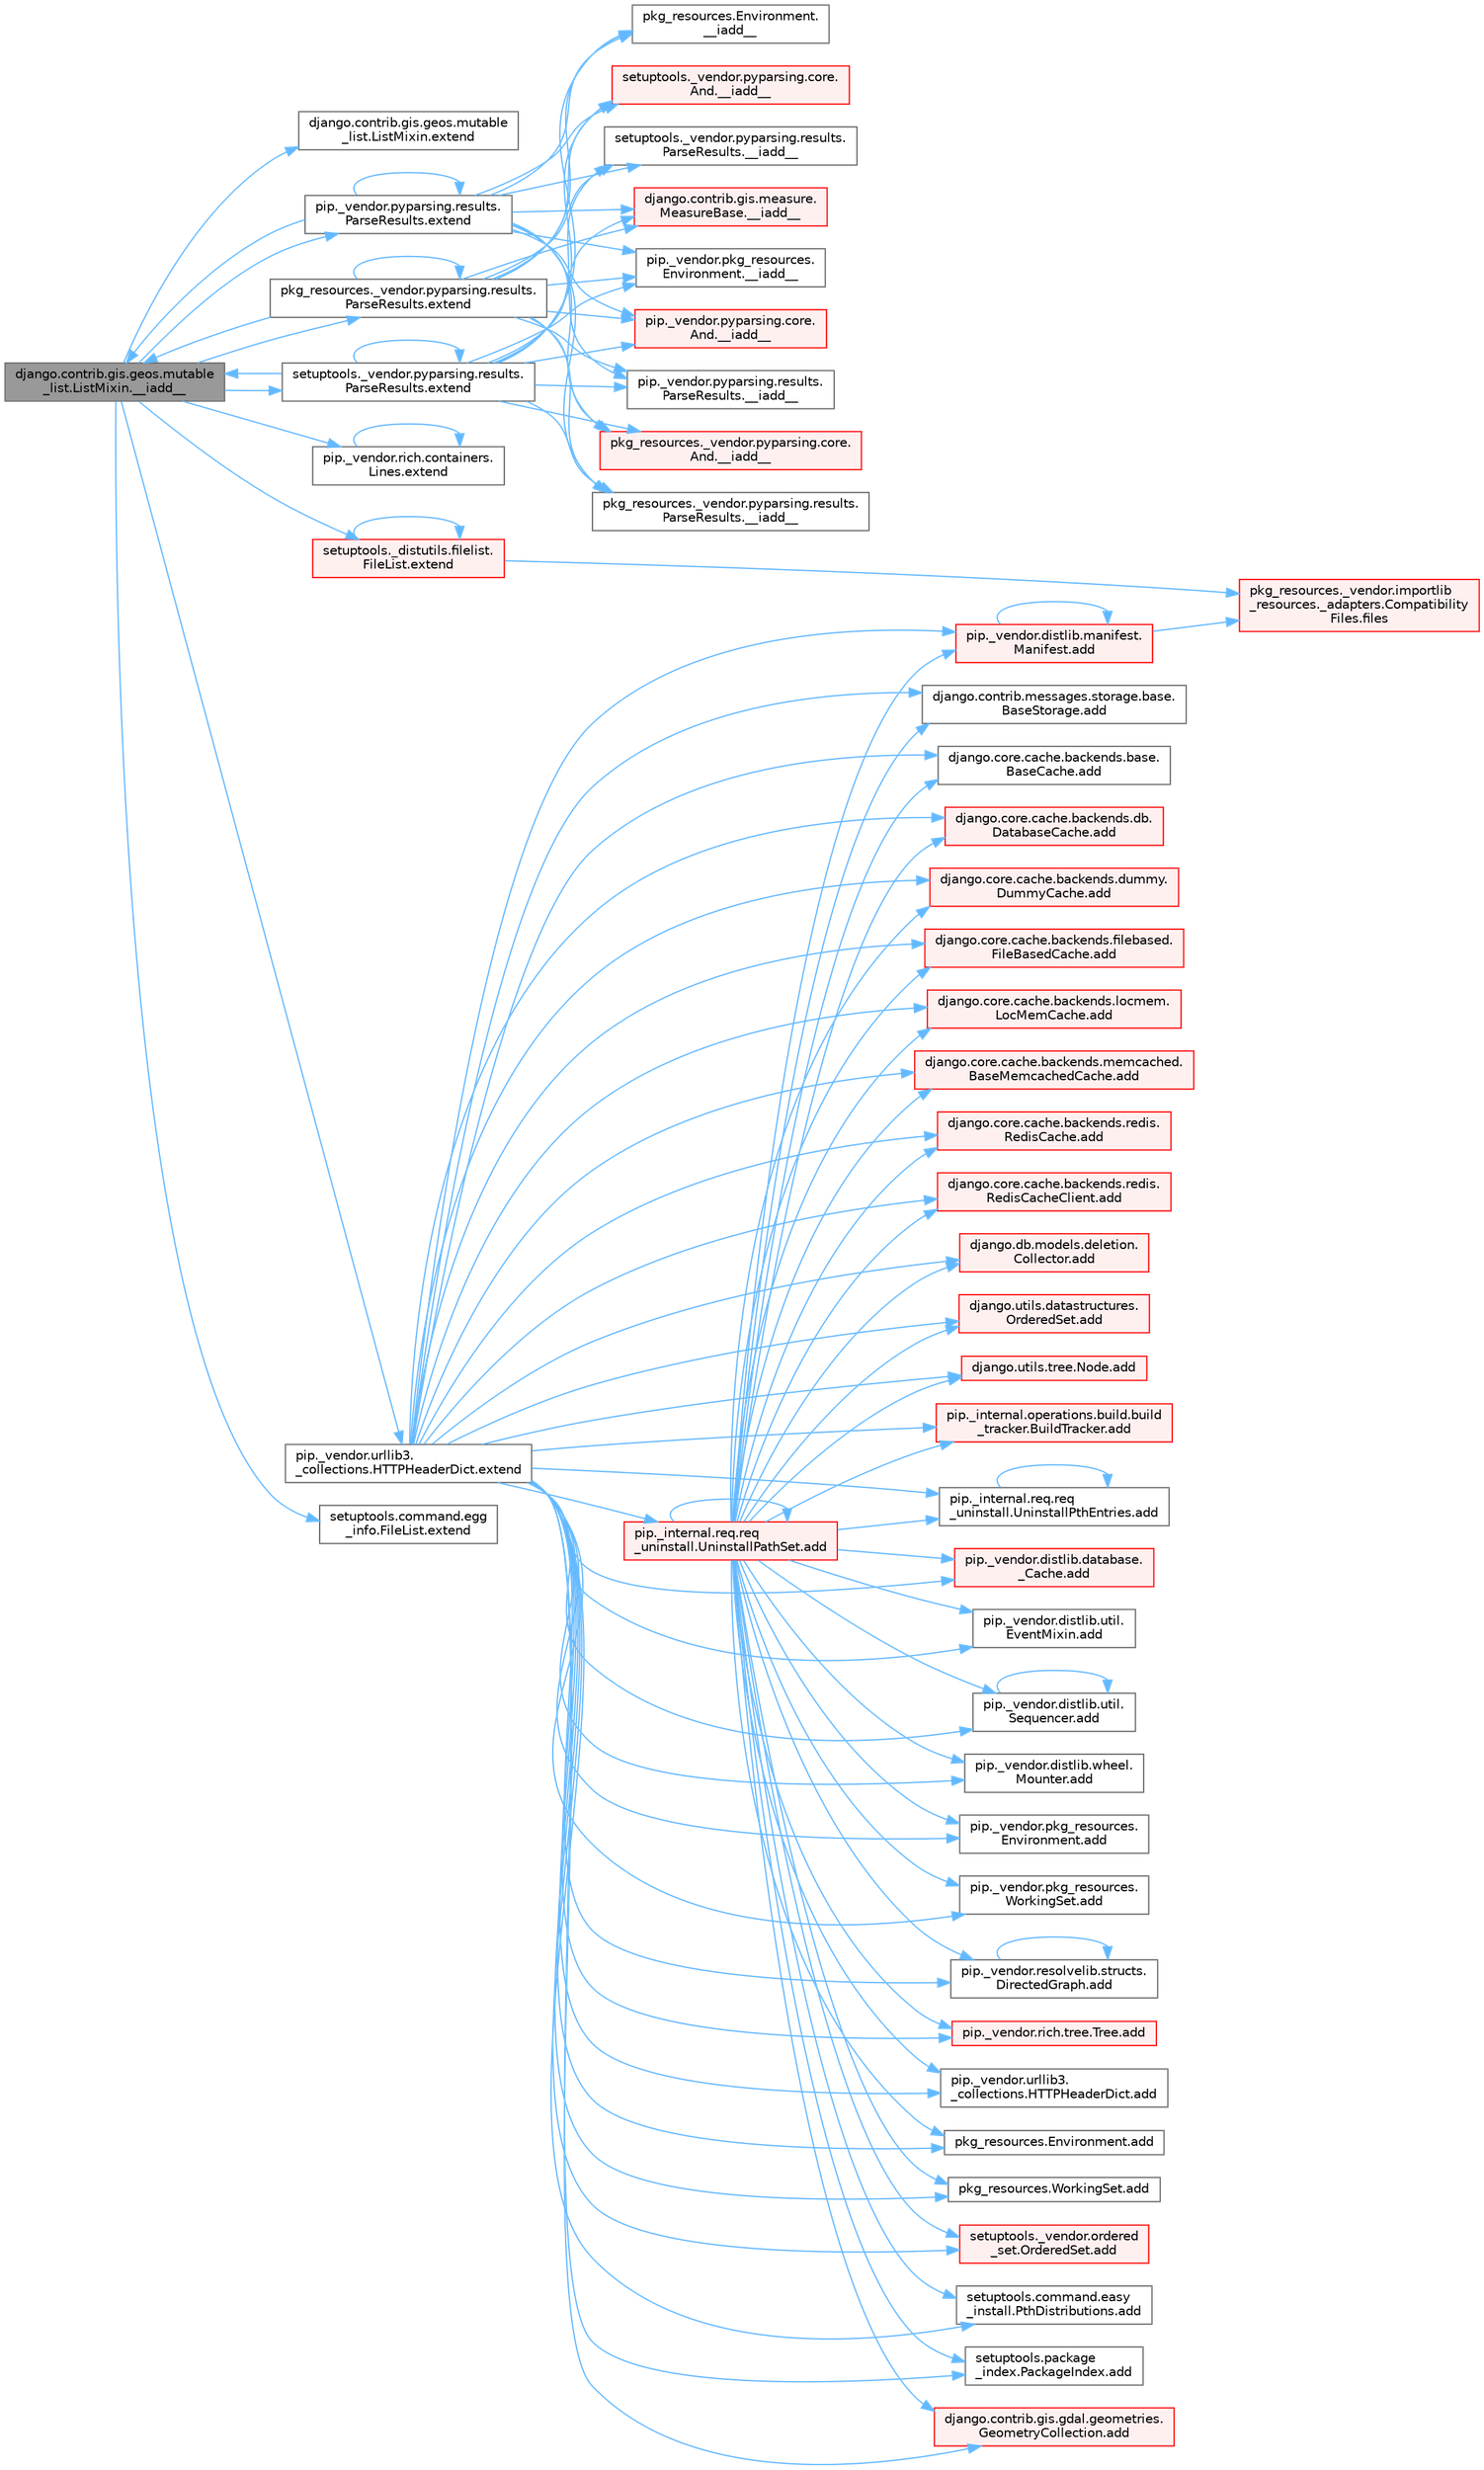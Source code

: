 digraph "django.contrib.gis.geos.mutable_list.ListMixin.__iadd__"
{
 // LATEX_PDF_SIZE
  bgcolor="transparent";
  edge [fontname=Helvetica,fontsize=10,labelfontname=Helvetica,labelfontsize=10];
  node [fontname=Helvetica,fontsize=10,shape=box,height=0.2,width=0.4];
  rankdir="LR";
  Node1 [id="Node000001",label="django.contrib.gis.geos.mutable\l_list.ListMixin.__iadd__",height=0.2,width=0.4,color="gray40", fillcolor="grey60", style="filled", fontcolor="black",tooltip=" "];
  Node1 -> Node2 [id="edge1_Node000001_Node000002",color="steelblue1",style="solid",tooltip=" "];
  Node2 [id="Node000002",label="django.contrib.gis.geos.mutable\l_list.ListMixin.extend",height=0.2,width=0.4,color="grey40", fillcolor="white", style="filled",URL="$classdjango_1_1contrib_1_1gis_1_1geos_1_1mutable__list_1_1_list_mixin.html#ac54d378ddda85375092a3504b9c41ad2",tooltip=" "];
  Node1 -> Node3 [id="edge2_Node000001_Node000003",color="steelblue1",style="solid",tooltip=" "];
  Node3 [id="Node000003",label="pip._vendor.pyparsing.results.\lParseResults.extend",height=0.2,width=0.4,color="grey40", fillcolor="white", style="filled",URL="$classpip_1_1__vendor_1_1pyparsing_1_1results_1_1_parse_results.html#a3a8a69368a4bca23dd54b356a2a06946",tooltip=" "];
  Node3 -> Node1 [id="edge3_Node000003_Node000001",color="steelblue1",style="solid",tooltip=" "];
  Node3 -> Node4 [id="edge4_Node000003_Node000004",color="steelblue1",style="solid",tooltip=" "];
  Node4 [id="Node000004",label="django.contrib.gis.measure.\lMeasureBase.__iadd__",height=0.2,width=0.4,color="red", fillcolor="#FFF0F0", style="filled",URL="$classdjango_1_1contrib_1_1gis_1_1measure_1_1_measure_base.html#a58f2a532d916d224af35818fba5771a2",tooltip=" "];
  Node3 -> Node6 [id="edge5_Node000003_Node000006",color="steelblue1",style="solid",tooltip=" "];
  Node6 [id="Node000006",label="pip._vendor.pkg_resources.\lEnvironment.__iadd__",height=0.2,width=0.4,color="grey40", fillcolor="white", style="filled",URL="$classpip_1_1__vendor_1_1pkg__resources_1_1_environment.html#ad20961b8c74bd2062f0ed04410bedcfd",tooltip=" "];
  Node3 -> Node7 [id="edge6_Node000003_Node000007",color="steelblue1",style="solid",tooltip=" "];
  Node7 [id="Node000007",label="pip._vendor.pyparsing.core.\lAnd.__iadd__",height=0.2,width=0.4,color="red", fillcolor="#FFF0F0", style="filled",URL="$classpip_1_1__vendor_1_1pyparsing_1_1core_1_1_and.html#a95acc8d227938acc37737c38dedc21ae",tooltip=" "];
  Node3 -> Node2712 [id="edge7_Node000003_Node002712",color="steelblue1",style="solid",tooltip=" "];
  Node2712 [id="Node002712",label="pip._vendor.pyparsing.results.\lParseResults.__iadd__",height=0.2,width=0.4,color="grey40", fillcolor="white", style="filled",URL="$classpip_1_1__vendor_1_1pyparsing_1_1results_1_1_parse_results.html#a5a1794a98ea668c5b21980337a68fbbb",tooltip=" "];
  Node3 -> Node2713 [id="edge8_Node000003_Node002713",color="steelblue1",style="solid",tooltip=" "];
  Node2713 [id="Node002713",label="pkg_resources._vendor.pyparsing.core.\lAnd.__iadd__",height=0.2,width=0.4,color="red", fillcolor="#FFF0F0", style="filled",URL="$classpkg__resources_1_1__vendor_1_1pyparsing_1_1core_1_1_and.html#a3518d567360a52cd23673c05d57da5ec",tooltip=" "];
  Node3 -> Node2714 [id="edge9_Node000003_Node002714",color="steelblue1",style="solid",tooltip=" "];
  Node2714 [id="Node002714",label="pkg_resources._vendor.pyparsing.results.\lParseResults.__iadd__",height=0.2,width=0.4,color="grey40", fillcolor="white", style="filled",URL="$classpkg__resources_1_1__vendor_1_1pyparsing_1_1results_1_1_parse_results.html#a8aa2d12449420e7f4a54011c4bbb2d0e",tooltip=" "];
  Node3 -> Node2715 [id="edge10_Node000003_Node002715",color="steelblue1",style="solid",tooltip=" "];
  Node2715 [id="Node002715",label="pkg_resources.Environment.\l__iadd__",height=0.2,width=0.4,color="grey40", fillcolor="white", style="filled",URL="$classpkg__resources_1_1_environment.html#af18a0f6e017fc13be08ef933dac3627f",tooltip=" "];
  Node3 -> Node2716 [id="edge11_Node000003_Node002716",color="steelblue1",style="solid",tooltip=" "];
  Node2716 [id="Node002716",label="setuptools._vendor.pyparsing.core.\lAnd.__iadd__",height=0.2,width=0.4,color="red", fillcolor="#FFF0F0", style="filled",URL="$classsetuptools_1_1__vendor_1_1pyparsing_1_1core_1_1_and.html#ae5d5acd18921d1ec46dfdb9ab9dd9a79",tooltip=" "];
  Node3 -> Node2717 [id="edge12_Node000003_Node002717",color="steelblue1",style="solid",tooltip=" "];
  Node2717 [id="Node002717",label="setuptools._vendor.pyparsing.results.\lParseResults.__iadd__",height=0.2,width=0.4,color="grey40", fillcolor="white", style="filled",URL="$classsetuptools_1_1__vendor_1_1pyparsing_1_1results_1_1_parse_results.html#ac12e7be723a8b0024d75fe36e7d33167",tooltip=" "];
  Node3 -> Node3 [id="edge13_Node000003_Node000003",color="steelblue1",style="solid",tooltip=" "];
  Node1 -> Node2421 [id="edge14_Node000001_Node002421",color="steelblue1",style="solid",tooltip=" "];
  Node2421 [id="Node002421",label="pip._vendor.rich.containers.\lLines.extend",height=0.2,width=0.4,color="grey40", fillcolor="white", style="filled",URL="$classpip_1_1__vendor_1_1rich_1_1containers_1_1_lines.html#ac2f104475218f1e94a04d898a5e634ca",tooltip=" "];
  Node2421 -> Node2421 [id="edge15_Node002421_Node002421",color="steelblue1",style="solid",tooltip=" "];
  Node1 -> Node2422 [id="edge16_Node000001_Node002422",color="steelblue1",style="solid",tooltip=" "];
  Node2422 [id="Node002422",label="pip._vendor.urllib3.\l_collections.HTTPHeaderDict.extend",height=0.2,width=0.4,color="grey40", fillcolor="white", style="filled",URL="$classpip_1_1__vendor_1_1urllib3_1_1__collections_1_1_h_t_t_p_header_dict.html#a2e1d7729c6ade1c90e37914063295d1f",tooltip=" "];
  Node2422 -> Node2423 [id="edge17_Node002422_Node002423",color="steelblue1",style="solid",tooltip=" "];
  Node2423 [id="Node002423",label="django.contrib.gis.gdal.geometries.\lGeometryCollection.add",height=0.2,width=0.4,color="red", fillcolor="#FFF0F0", style="filled",URL="$classdjango_1_1contrib_1_1gis_1_1gdal_1_1geometries_1_1_geometry_collection.html#a00c1825a411d244c854762b413ff996c",tooltip=" "];
  Node2422 -> Node885 [id="edge18_Node002422_Node000885",color="steelblue1",style="solid",tooltip=" "];
  Node885 [id="Node000885",label="django.contrib.messages.storage.base.\lBaseStorage.add",height=0.2,width=0.4,color="grey40", fillcolor="white", style="filled",URL="$classdjango_1_1contrib_1_1messages_1_1storage_1_1base_1_1_base_storage.html#aafc1151a94b34b80803c99d883ca268c",tooltip=" "];
  Node2422 -> Node2424 [id="edge19_Node002422_Node002424",color="steelblue1",style="solid",tooltip=" "];
  Node2424 [id="Node002424",label="django.core.cache.backends.base.\lBaseCache.add",height=0.2,width=0.4,color="grey40", fillcolor="white", style="filled",URL="$classdjango_1_1core_1_1cache_1_1backends_1_1base_1_1_base_cache.html#ab0cdee68050102665043193640ac006c",tooltip=" "];
  Node2422 -> Node2425 [id="edge20_Node002422_Node002425",color="steelblue1",style="solid",tooltip=" "];
  Node2425 [id="Node002425",label="django.core.cache.backends.db.\lDatabaseCache.add",height=0.2,width=0.4,color="red", fillcolor="#FFF0F0", style="filled",URL="$classdjango_1_1core_1_1cache_1_1backends_1_1db_1_1_database_cache.html#a6196dda2bfd9eca834ecd81a7a217ec4",tooltip=" "];
  Node2422 -> Node2430 [id="edge21_Node002422_Node002430",color="steelblue1",style="solid",tooltip=" "];
  Node2430 [id="Node002430",label="django.core.cache.backends.dummy.\lDummyCache.add",height=0.2,width=0.4,color="red", fillcolor="#FFF0F0", style="filled",URL="$classdjango_1_1core_1_1cache_1_1backends_1_1dummy_1_1_dummy_cache.html#adc04a4b63e4c6a4f61c832f87b9231ed",tooltip=" "];
  Node2422 -> Node2431 [id="edge22_Node002422_Node002431",color="steelblue1",style="solid",tooltip=" "];
  Node2431 [id="Node002431",label="django.core.cache.backends.filebased.\lFileBasedCache.add",height=0.2,width=0.4,color="red", fillcolor="#FFF0F0", style="filled",URL="$classdjango_1_1core_1_1cache_1_1backends_1_1filebased_1_1_file_based_cache.html#a2f380fb404bde29c82c6169465ee1391",tooltip=" "];
  Node2422 -> Node2513 [id="edge23_Node002422_Node002513",color="steelblue1",style="solid",tooltip=" "];
  Node2513 [id="Node002513",label="django.core.cache.backends.locmem.\lLocMemCache.add",height=0.2,width=0.4,color="red", fillcolor="#FFF0F0", style="filled",URL="$classdjango_1_1core_1_1cache_1_1backends_1_1locmem_1_1_loc_mem_cache.html#a6c454b0a21a7ef56bac23c2c47a767a9",tooltip=" "];
  Node2422 -> Node2514 [id="edge24_Node002422_Node002514",color="steelblue1",style="solid",tooltip=" "];
  Node2514 [id="Node002514",label="django.core.cache.backends.memcached.\lBaseMemcachedCache.add",height=0.2,width=0.4,color="red", fillcolor="#FFF0F0", style="filled",URL="$classdjango_1_1core_1_1cache_1_1backends_1_1memcached_1_1_base_memcached_cache.html#a1d7675623ea665a0ee0748173eeb0a38",tooltip=" "];
  Node2422 -> Node2515 [id="edge25_Node002422_Node002515",color="steelblue1",style="solid",tooltip=" "];
  Node2515 [id="Node002515",label="django.core.cache.backends.redis.\lRedisCache.add",height=0.2,width=0.4,color="red", fillcolor="#FFF0F0", style="filled",URL="$classdjango_1_1core_1_1cache_1_1backends_1_1redis_1_1_redis_cache.html#a5d4d6507b2a2647f876da5c964cb73c2",tooltip=" "];
  Node2422 -> Node2516 [id="edge26_Node002422_Node002516",color="steelblue1",style="solid",tooltip=" "];
  Node2516 [id="Node002516",label="django.core.cache.backends.redis.\lRedisCacheClient.add",height=0.2,width=0.4,color="red", fillcolor="#FFF0F0", style="filled",URL="$classdjango_1_1core_1_1cache_1_1backends_1_1redis_1_1_redis_cache_client.html#a38d58b9a92fa6243e62635c678251410",tooltip=" "];
  Node2422 -> Node2517 [id="edge27_Node002422_Node002517",color="steelblue1",style="solid",tooltip=" "];
  Node2517 [id="Node002517",label="django.db.models.deletion.\lCollector.add",height=0.2,width=0.4,color="red", fillcolor="#FFF0F0", style="filled",URL="$classdjango_1_1db_1_1models_1_1deletion_1_1_collector.html#a92a25e9aef2930eb72e650f4e05abd18",tooltip=" "];
  Node2422 -> Node2524 [id="edge28_Node002422_Node002524",color="steelblue1",style="solid",tooltip=" "];
  Node2524 [id="Node002524",label="django.utils.datastructures.\lOrderedSet.add",height=0.2,width=0.4,color="red", fillcolor="#FFF0F0", style="filled",URL="$classdjango_1_1utils_1_1datastructures_1_1_ordered_set.html#a33eaf365502a80c096ab49dcf92422dc",tooltip=" "];
  Node2422 -> Node2526 [id="edge29_Node002422_Node002526",color="steelblue1",style="solid",tooltip=" "];
  Node2526 [id="Node002526",label="django.utils.tree.Node.add",height=0.2,width=0.4,color="red", fillcolor="#FFF0F0", style="filled",URL="$classdjango_1_1utils_1_1tree_1_1_node.html#a2c883d105b5c9cfd32bff72c7469f18c",tooltip=" "];
  Node2422 -> Node2681 [id="edge30_Node002422_Node002681",color="steelblue1",style="solid",tooltip=" "];
  Node2681 [id="Node002681",label="pip._internal.operations.build.build\l_tracker.BuildTracker.add",height=0.2,width=0.4,color="red", fillcolor="#FFF0F0", style="filled",URL="$classpip_1_1__internal_1_1operations_1_1build_1_1build__tracker_1_1_build_tracker.html#ab715bc8c19ab37450a739be4e72cecf9",tooltip=" "];
  Node2422 -> Node2683 [id="edge31_Node002422_Node002683",color="steelblue1",style="solid",tooltip=" "];
  Node2683 [id="Node002683",label="pip._internal.req.req\l_uninstall.UninstallPathSet.add",height=0.2,width=0.4,color="red", fillcolor="#FFF0F0", style="filled",URL="$classpip_1_1__internal_1_1req_1_1req__uninstall_1_1_uninstall_path_set.html#ad34a919f45b9c89e6b0d59ec0d24ba4c",tooltip=" "];
  Node2683 -> Node2423 [id="edge32_Node002683_Node002423",color="steelblue1",style="solid",tooltip=" "];
  Node2683 -> Node885 [id="edge33_Node002683_Node000885",color="steelblue1",style="solid",tooltip=" "];
  Node2683 -> Node2424 [id="edge34_Node002683_Node002424",color="steelblue1",style="solid",tooltip=" "];
  Node2683 -> Node2425 [id="edge35_Node002683_Node002425",color="steelblue1",style="solid",tooltip=" "];
  Node2683 -> Node2430 [id="edge36_Node002683_Node002430",color="steelblue1",style="solid",tooltip=" "];
  Node2683 -> Node2431 [id="edge37_Node002683_Node002431",color="steelblue1",style="solid",tooltip=" "];
  Node2683 -> Node2513 [id="edge38_Node002683_Node002513",color="steelblue1",style="solid",tooltip=" "];
  Node2683 -> Node2514 [id="edge39_Node002683_Node002514",color="steelblue1",style="solid",tooltip=" "];
  Node2683 -> Node2515 [id="edge40_Node002683_Node002515",color="steelblue1",style="solid",tooltip=" "];
  Node2683 -> Node2516 [id="edge41_Node002683_Node002516",color="steelblue1",style="solid",tooltip=" "];
  Node2683 -> Node2517 [id="edge42_Node002683_Node002517",color="steelblue1",style="solid",tooltip=" "];
  Node2683 -> Node2524 [id="edge43_Node002683_Node002524",color="steelblue1",style="solid",tooltip=" "];
  Node2683 -> Node2526 [id="edge44_Node002683_Node002526",color="steelblue1",style="solid",tooltip=" "];
  Node2683 -> Node2681 [id="edge45_Node002683_Node002681",color="steelblue1",style="solid",tooltip=" "];
  Node2683 -> Node2683 [id="edge46_Node002683_Node002683",color="steelblue1",style="solid",tooltip=" "];
  Node2683 -> Node2685 [id="edge47_Node002683_Node002685",color="steelblue1",style="solid",tooltip=" "];
  Node2685 [id="Node002685",label="pip._internal.req.req\l_uninstall.UninstallPthEntries.add",height=0.2,width=0.4,color="grey40", fillcolor="white", style="filled",URL="$classpip_1_1__internal_1_1req_1_1req__uninstall_1_1_uninstall_pth_entries.html#a546056a6e92dc6cb8ce9606ec9f1b5a4",tooltip=" "];
  Node2685 -> Node2685 [id="edge48_Node002685_Node002685",color="steelblue1",style="solid",tooltip=" "];
  Node2683 -> Node2686 [id="edge49_Node002683_Node002686",color="steelblue1",style="solid",tooltip=" "];
  Node2686 [id="Node002686",label="pip._vendor.distlib.database.\l_Cache.add",height=0.2,width=0.4,color="red", fillcolor="#FFF0F0", style="filled",URL="$classpip_1_1__vendor_1_1distlib_1_1database_1_1___cache.html#a9d96a00152b11f1163cd2cdf6626ae08",tooltip=" "];
  Node2683 -> Node2687 [id="edge50_Node002683_Node002687",color="steelblue1",style="solid",tooltip=" "];
  Node2687 [id="Node002687",label="pip._vendor.distlib.manifest.\lManifest.add",height=0.2,width=0.4,color="red", fillcolor="#FFF0F0", style="filled",URL="$classpip_1_1__vendor_1_1distlib_1_1manifest_1_1_manifest.html#aae84ea0f83bcc2cbb7d5a31fc767120f",tooltip=" "];
  Node2687 -> Node2687 [id="edge51_Node002687_Node002687",color="steelblue1",style="solid",tooltip=" "];
  Node2687 -> Node1185 [id="edge52_Node002687_Node001185",color="steelblue1",style="solid",tooltip=" "];
  Node1185 [id="Node001185",label="pkg_resources._vendor.importlib\l_resources._adapters.Compatibility\lFiles.files",height=0.2,width=0.4,color="red", fillcolor="#FFF0F0", style="filled",URL="$classpkg__resources_1_1__vendor_1_1importlib__resources_1_1__adapters_1_1_compatibility_files.html#a8b9d338ee8b5f6f2b1b612d2835a5528",tooltip=" "];
  Node2683 -> Node2688 [id="edge53_Node002683_Node002688",color="steelblue1",style="solid",tooltip=" "];
  Node2688 [id="Node002688",label="pip._vendor.distlib.util.\lEventMixin.add",height=0.2,width=0.4,color="grey40", fillcolor="white", style="filled",URL="$classpip_1_1__vendor_1_1distlib_1_1util_1_1_event_mixin.html#a08e7bf16aa30d157f0879890c62d20c8",tooltip=" "];
  Node2683 -> Node2689 [id="edge54_Node002683_Node002689",color="steelblue1",style="solid",tooltip=" "];
  Node2689 [id="Node002689",label="pip._vendor.distlib.util.\lSequencer.add",height=0.2,width=0.4,color="grey40", fillcolor="white", style="filled",URL="$classpip_1_1__vendor_1_1distlib_1_1util_1_1_sequencer.html#abc5c74b71733d607b27145f851f96232",tooltip=" "];
  Node2689 -> Node2689 [id="edge55_Node002689_Node002689",color="steelblue1",style="solid",tooltip=" "];
  Node2683 -> Node2690 [id="edge56_Node002683_Node002690",color="steelblue1",style="solid",tooltip=" "];
  Node2690 [id="Node002690",label="pip._vendor.distlib.wheel.\lMounter.add",height=0.2,width=0.4,color="grey40", fillcolor="white", style="filled",URL="$classpip_1_1__vendor_1_1distlib_1_1wheel_1_1_mounter.html#a936dc4caa942012ae36c957beb9dc3d8",tooltip=" "];
  Node2683 -> Node2691 [id="edge57_Node002683_Node002691",color="steelblue1",style="solid",tooltip=" "];
  Node2691 [id="Node002691",label="pip._vendor.pkg_resources.\lEnvironment.add",height=0.2,width=0.4,color="grey40", fillcolor="white", style="filled",URL="$classpip_1_1__vendor_1_1pkg__resources_1_1_environment.html#a3d66d3d91211d8c3c752a66cf12e029f",tooltip=" "];
  Node2683 -> Node2692 [id="edge58_Node002683_Node002692",color="steelblue1",style="solid",tooltip=" "];
  Node2692 [id="Node002692",label="pip._vendor.pkg_resources.\lWorkingSet.add",height=0.2,width=0.4,color="grey40", fillcolor="white", style="filled",URL="$classpip_1_1__vendor_1_1pkg__resources_1_1_working_set.html#aa27584804879f49ccbe8514a1b5ac720",tooltip=" "];
  Node2683 -> Node2693 [id="edge59_Node002683_Node002693",color="steelblue1",style="solid",tooltip=" "];
  Node2693 [id="Node002693",label="pip._vendor.resolvelib.structs.\lDirectedGraph.add",height=0.2,width=0.4,color="grey40", fillcolor="white", style="filled",URL="$classpip_1_1__vendor_1_1resolvelib_1_1structs_1_1_directed_graph.html#a9914305871e440834c7ef97855d0613a",tooltip=" "];
  Node2693 -> Node2693 [id="edge60_Node002693_Node002693",color="steelblue1",style="solid",tooltip=" "];
  Node2683 -> Node2694 [id="edge61_Node002683_Node002694",color="steelblue1",style="solid",tooltip=" "];
  Node2694 [id="Node002694",label="pip._vendor.rich.tree.Tree.add",height=0.2,width=0.4,color="red", fillcolor="#FFF0F0", style="filled",URL="$classpip_1_1__vendor_1_1rich_1_1tree_1_1_tree.html#a0ce550864757b1ee2756237b6e754aae",tooltip=" "];
  Node2683 -> Node2705 [id="edge62_Node002683_Node002705",color="steelblue1",style="solid",tooltip=" "];
  Node2705 [id="Node002705",label="pip._vendor.urllib3.\l_collections.HTTPHeaderDict.add",height=0.2,width=0.4,color="grey40", fillcolor="white", style="filled",URL="$classpip_1_1__vendor_1_1urllib3_1_1__collections_1_1_h_t_t_p_header_dict.html#afa878703711db0b5574907394e9aad06",tooltip=" "];
  Node2683 -> Node2706 [id="edge63_Node002683_Node002706",color="steelblue1",style="solid",tooltip=" "];
  Node2706 [id="Node002706",label="pkg_resources.Environment.add",height=0.2,width=0.4,color="grey40", fillcolor="white", style="filled",URL="$classpkg__resources_1_1_environment.html#af53dfe91f661d6222642c703059b1f4a",tooltip=" "];
  Node2683 -> Node2707 [id="edge64_Node002683_Node002707",color="steelblue1",style="solid",tooltip=" "];
  Node2707 [id="Node002707",label="pkg_resources.WorkingSet.add",height=0.2,width=0.4,color="grey40", fillcolor="white", style="filled",URL="$classpkg__resources_1_1_working_set.html#a9f47f5cc8b378c21108130e93dc5f877",tooltip=" "];
  Node2683 -> Node2708 [id="edge65_Node002683_Node002708",color="steelblue1",style="solid",tooltip=" "];
  Node2708 [id="Node002708",label="setuptools._vendor.ordered\l_set.OrderedSet.add",height=0.2,width=0.4,color="red", fillcolor="#FFF0F0", style="filled",URL="$classsetuptools_1_1__vendor_1_1ordered__set_1_1_ordered_set.html#a89b420a1836292f0417c8c86fa2bfe55",tooltip=" "];
  Node2683 -> Node2709 [id="edge66_Node002683_Node002709",color="steelblue1",style="solid",tooltip=" "];
  Node2709 [id="Node002709",label="setuptools.command.easy\l_install.PthDistributions.add",height=0.2,width=0.4,color="grey40", fillcolor="white", style="filled",URL="$classsetuptools_1_1command_1_1easy__install_1_1_pth_distributions.html#a91a3ab7cd55167132b4b83cf307b0963",tooltip=" "];
  Node2683 -> Node2710 [id="edge67_Node002683_Node002710",color="steelblue1",style="solid",tooltip=" "];
  Node2710 [id="Node002710",label="setuptools.package\l_index.PackageIndex.add",height=0.2,width=0.4,color="grey40", fillcolor="white", style="filled",URL="$classsetuptools_1_1package__index_1_1_package_index.html#a29c726894443e4ccd6146ba50f11e05d",tooltip=" "];
  Node2422 -> Node2685 [id="edge68_Node002422_Node002685",color="steelblue1",style="solid",tooltip=" "];
  Node2422 -> Node2686 [id="edge69_Node002422_Node002686",color="steelblue1",style="solid",tooltip=" "];
  Node2422 -> Node2687 [id="edge70_Node002422_Node002687",color="steelblue1",style="solid",tooltip=" "];
  Node2422 -> Node2688 [id="edge71_Node002422_Node002688",color="steelblue1",style="solid",tooltip=" "];
  Node2422 -> Node2689 [id="edge72_Node002422_Node002689",color="steelblue1",style="solid",tooltip=" "];
  Node2422 -> Node2690 [id="edge73_Node002422_Node002690",color="steelblue1",style="solid",tooltip=" "];
  Node2422 -> Node2691 [id="edge74_Node002422_Node002691",color="steelblue1",style="solid",tooltip=" "];
  Node2422 -> Node2692 [id="edge75_Node002422_Node002692",color="steelblue1",style="solid",tooltip=" "];
  Node2422 -> Node2693 [id="edge76_Node002422_Node002693",color="steelblue1",style="solid",tooltip=" "];
  Node2422 -> Node2694 [id="edge77_Node002422_Node002694",color="steelblue1",style="solid",tooltip=" "];
  Node2422 -> Node2705 [id="edge78_Node002422_Node002705",color="steelblue1",style="solid",tooltip=" "];
  Node2422 -> Node2706 [id="edge79_Node002422_Node002706",color="steelblue1",style="solid",tooltip=" "];
  Node2422 -> Node2707 [id="edge80_Node002422_Node002707",color="steelblue1",style="solid",tooltip=" "];
  Node2422 -> Node2708 [id="edge81_Node002422_Node002708",color="steelblue1",style="solid",tooltip=" "];
  Node2422 -> Node2709 [id="edge82_Node002422_Node002709",color="steelblue1",style="solid",tooltip=" "];
  Node2422 -> Node2710 [id="edge83_Node002422_Node002710",color="steelblue1",style="solid",tooltip=" "];
  Node1 -> Node2711 [id="edge84_Node000001_Node002711",color="steelblue1",style="solid",tooltip=" "];
  Node2711 [id="Node002711",label="pkg_resources._vendor.pyparsing.results.\lParseResults.extend",height=0.2,width=0.4,color="grey40", fillcolor="white", style="filled",URL="$classpkg__resources_1_1__vendor_1_1pyparsing_1_1results_1_1_parse_results.html#a72e8060e72d308428923c84a049d11b1",tooltip=" "];
  Node2711 -> Node1 [id="edge85_Node002711_Node000001",color="steelblue1",style="solid",tooltip=" "];
  Node2711 -> Node4 [id="edge86_Node002711_Node000004",color="steelblue1",style="solid",tooltip=" "];
  Node2711 -> Node6 [id="edge87_Node002711_Node000006",color="steelblue1",style="solid",tooltip=" "];
  Node2711 -> Node7 [id="edge88_Node002711_Node000007",color="steelblue1",style="solid",tooltip=" "];
  Node2711 -> Node2712 [id="edge89_Node002711_Node002712",color="steelblue1",style="solid",tooltip=" "];
  Node2711 -> Node2713 [id="edge90_Node002711_Node002713",color="steelblue1",style="solid",tooltip=" "];
  Node2711 -> Node2714 [id="edge91_Node002711_Node002714",color="steelblue1",style="solid",tooltip=" "];
  Node2711 -> Node2715 [id="edge92_Node002711_Node002715",color="steelblue1",style="solid",tooltip=" "];
  Node2711 -> Node2716 [id="edge93_Node002711_Node002716",color="steelblue1",style="solid",tooltip=" "];
  Node2711 -> Node2717 [id="edge94_Node002711_Node002717",color="steelblue1",style="solid",tooltip=" "];
  Node2711 -> Node2711 [id="edge95_Node002711_Node002711",color="steelblue1",style="solid",tooltip=" "];
  Node1 -> Node2718 [id="edge96_Node000001_Node002718",color="steelblue1",style="solid",tooltip=" "];
  Node2718 [id="Node002718",label="setuptools._distutils.filelist.\lFileList.extend",height=0.2,width=0.4,color="red", fillcolor="#FFF0F0", style="filled",URL="$classsetuptools_1_1__distutils_1_1filelist_1_1_file_list.html#afbb5d33eba4b305a48c0864d954956a4",tooltip=" "];
  Node2718 -> Node2718 [id="edge97_Node002718_Node002718",color="steelblue1",style="solid",tooltip=" "];
  Node2718 -> Node1185 [id="edge98_Node002718_Node001185",color="steelblue1",style="solid",tooltip=" "];
  Node1 -> Node2719 [id="edge99_Node000001_Node002719",color="steelblue1",style="solid",tooltip=" "];
  Node2719 [id="Node002719",label="setuptools._vendor.pyparsing.results.\lParseResults.extend",height=0.2,width=0.4,color="grey40", fillcolor="white", style="filled",URL="$classsetuptools_1_1__vendor_1_1pyparsing_1_1results_1_1_parse_results.html#aa11ff3f0723c175143645b9325417229",tooltip=" "];
  Node2719 -> Node1 [id="edge100_Node002719_Node000001",color="steelblue1",style="solid",tooltip=" "];
  Node2719 -> Node4 [id="edge101_Node002719_Node000004",color="steelblue1",style="solid",tooltip=" "];
  Node2719 -> Node6 [id="edge102_Node002719_Node000006",color="steelblue1",style="solid",tooltip=" "];
  Node2719 -> Node7 [id="edge103_Node002719_Node000007",color="steelblue1",style="solid",tooltip=" "];
  Node2719 -> Node2712 [id="edge104_Node002719_Node002712",color="steelblue1",style="solid",tooltip=" "];
  Node2719 -> Node2713 [id="edge105_Node002719_Node002713",color="steelblue1",style="solid",tooltip=" "];
  Node2719 -> Node2714 [id="edge106_Node002719_Node002714",color="steelblue1",style="solid",tooltip=" "];
  Node2719 -> Node2715 [id="edge107_Node002719_Node002715",color="steelblue1",style="solid",tooltip=" "];
  Node2719 -> Node2716 [id="edge108_Node002719_Node002716",color="steelblue1",style="solid",tooltip=" "];
  Node2719 -> Node2717 [id="edge109_Node002719_Node002717",color="steelblue1",style="solid",tooltip=" "];
  Node2719 -> Node2719 [id="edge110_Node002719_Node002719",color="steelblue1",style="solid",tooltip=" "];
  Node1 -> Node2720 [id="edge111_Node000001_Node002720",color="steelblue1",style="solid",tooltip=" "];
  Node2720 [id="Node002720",label="setuptools.command.egg\l_info.FileList.extend",height=0.2,width=0.4,color="grey40", fillcolor="white", style="filled",URL="$classsetuptools_1_1command_1_1egg__info_1_1_file_list.html#a82aa2544655d2015a1211bb3350e3f84",tooltip=" "];
}
